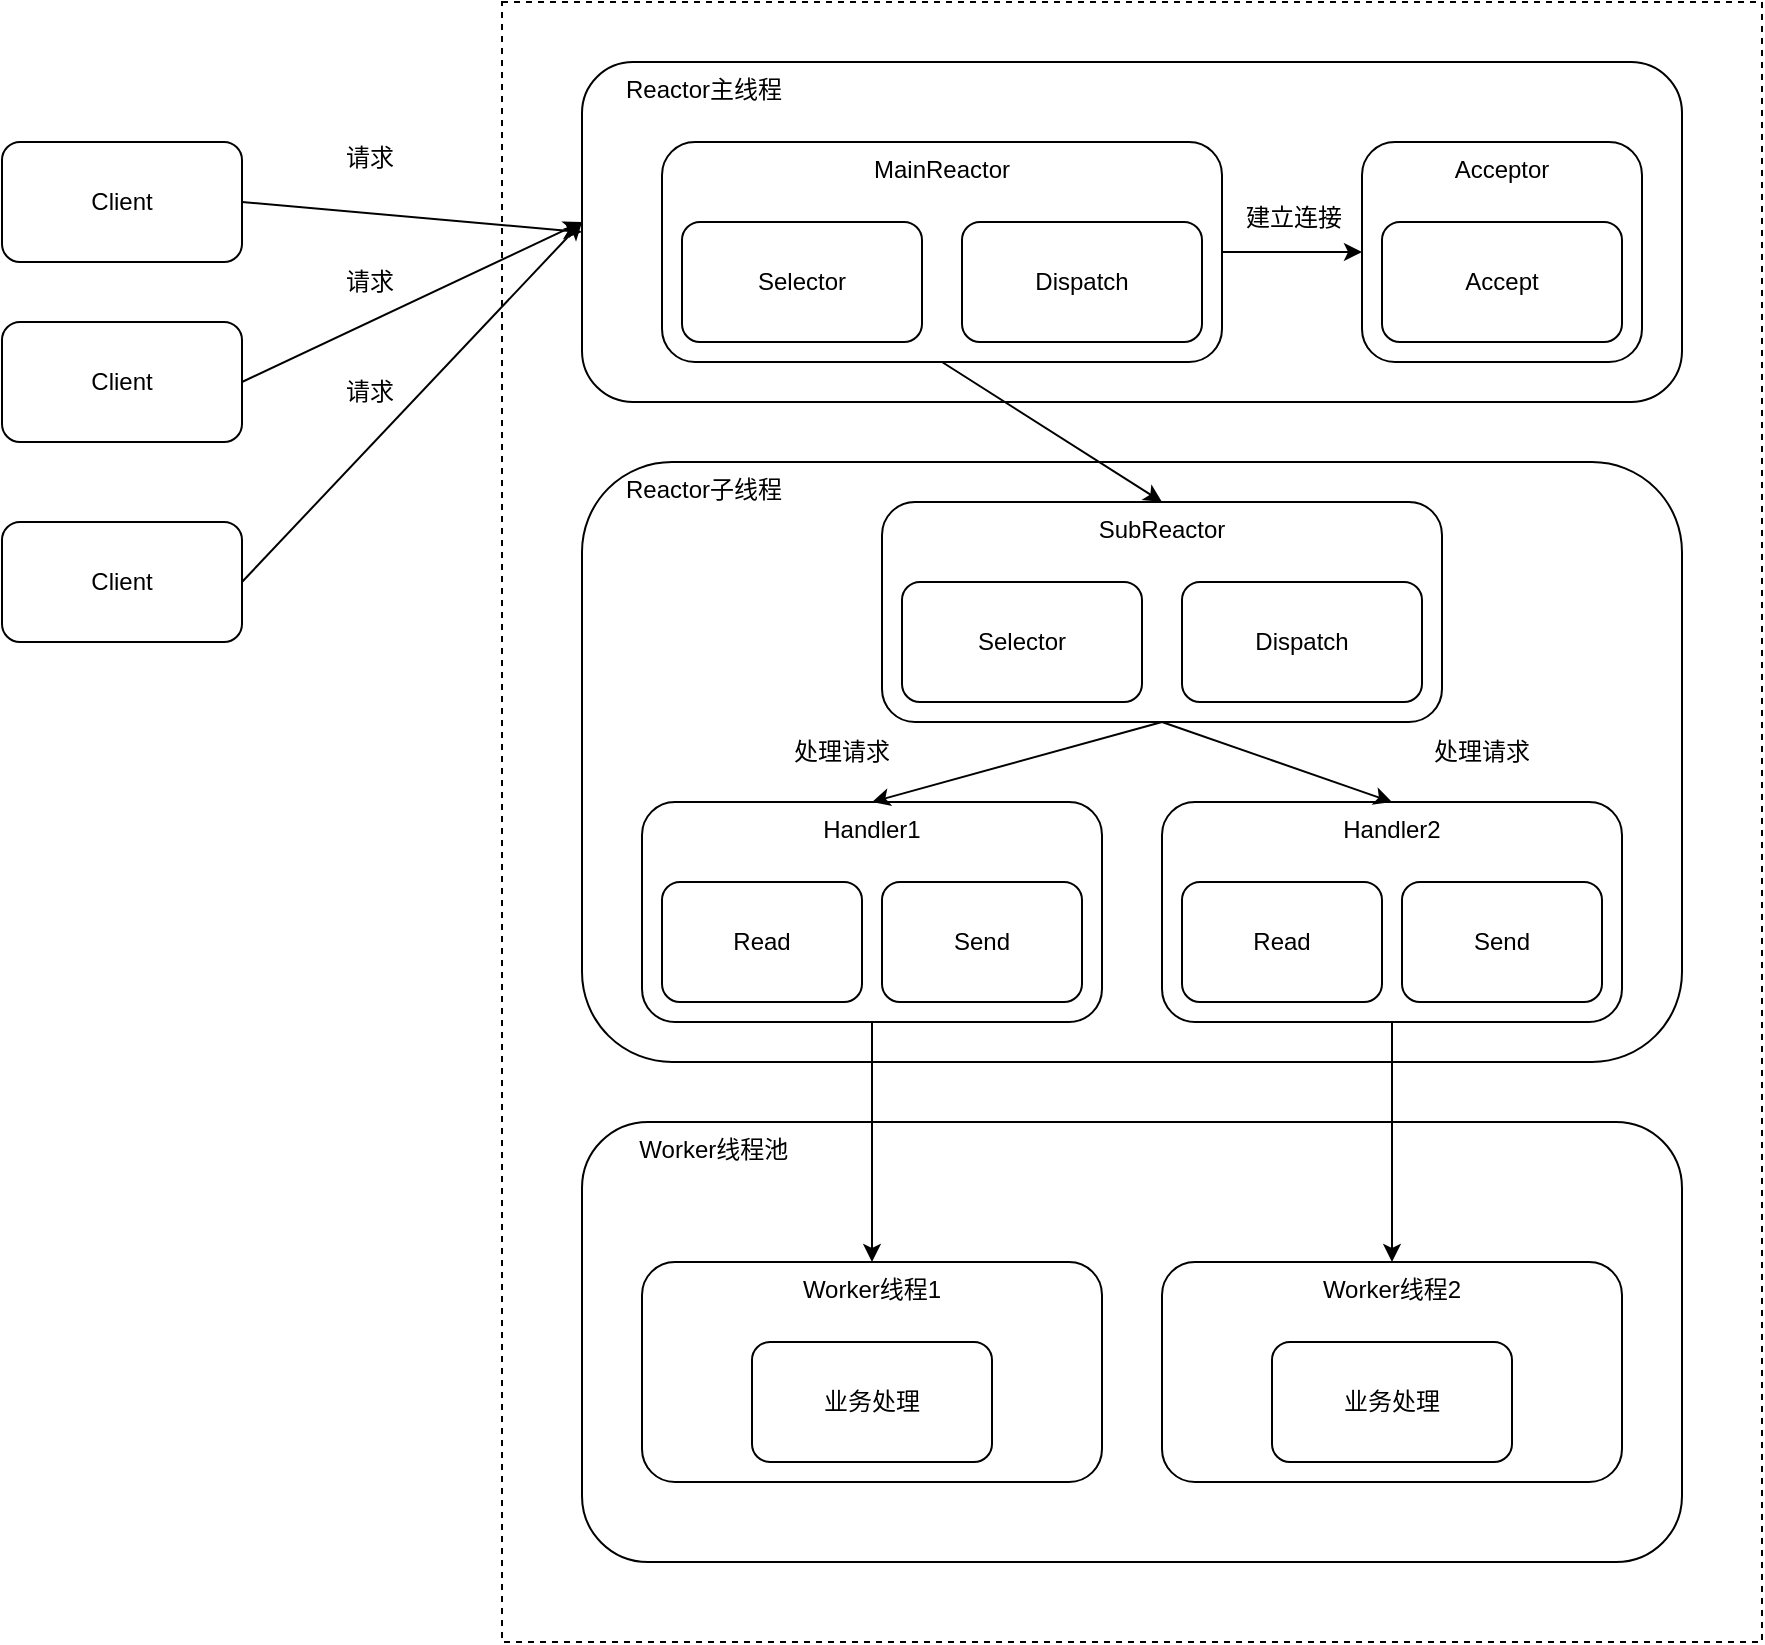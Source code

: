 <mxfile version="22.0.8" type="github">
  <diagram name="第 1 页" id="wLnerqmyWO842I0ShBnf">
    <mxGraphModel dx="1562" dy="854" grid="1" gridSize="10" guides="1" tooltips="1" connect="1" arrows="1" fold="1" page="1" pageScale="1" pageWidth="827" pageHeight="1169" math="0" shadow="0">
      <root>
        <mxCell id="0" />
        <mxCell id="1" parent="0" />
        <mxCell id="G_-L5LenKZ5gvCPRbsum-1" value="Client" style="rounded=1;whiteSpace=wrap;html=1;" vertex="1" parent="1">
          <mxGeometry x="260" y="180" width="120" height="60" as="geometry" />
        </mxCell>
        <mxCell id="G_-L5LenKZ5gvCPRbsum-2" value="Client" style="rounded=1;whiteSpace=wrap;html=1;" vertex="1" parent="1">
          <mxGeometry x="260" y="270" width="120" height="60" as="geometry" />
        </mxCell>
        <mxCell id="G_-L5LenKZ5gvCPRbsum-3" value="Client" style="rounded=1;whiteSpace=wrap;html=1;" vertex="1" parent="1">
          <mxGeometry x="260" y="370" width="120" height="60" as="geometry" />
        </mxCell>
        <mxCell id="G_-L5LenKZ5gvCPRbsum-4" value="" style="rounded=0;whiteSpace=wrap;html=1;dashed=1;" vertex="1" parent="1">
          <mxGeometry x="510" y="110" width="630" height="820" as="geometry" />
        </mxCell>
        <mxCell id="G_-L5LenKZ5gvCPRbsum-5" value="&amp;nbsp; &amp;nbsp; &amp;nbsp; Reactor主线程" style="rounded=1;whiteSpace=wrap;html=1;align=left;verticalAlign=top;" vertex="1" parent="1">
          <mxGeometry x="550" y="140" width="550" height="170" as="geometry" />
        </mxCell>
        <mxCell id="G_-L5LenKZ5gvCPRbsum-6" value="MainReactor" style="rounded=1;whiteSpace=wrap;html=1;verticalAlign=top;" vertex="1" parent="1">
          <mxGeometry x="590" y="180" width="280" height="110" as="geometry" />
        </mxCell>
        <mxCell id="G_-L5LenKZ5gvCPRbsum-7" value="Selector" style="rounded=1;whiteSpace=wrap;html=1;" vertex="1" parent="1">
          <mxGeometry x="600" y="220" width="120" height="60" as="geometry" />
        </mxCell>
        <mxCell id="G_-L5LenKZ5gvCPRbsum-8" value="Dispatch" style="rounded=1;whiteSpace=wrap;html=1;" vertex="1" parent="1">
          <mxGeometry x="740" y="220" width="120" height="60" as="geometry" />
        </mxCell>
        <mxCell id="G_-L5LenKZ5gvCPRbsum-9" value="Acceptor" style="rounded=1;whiteSpace=wrap;html=1;verticalAlign=top;" vertex="1" parent="1">
          <mxGeometry x="940" y="180" width="140" height="110" as="geometry" />
        </mxCell>
        <mxCell id="G_-L5LenKZ5gvCPRbsum-10" value="Accept" style="rounded=1;whiteSpace=wrap;html=1;" vertex="1" parent="1">
          <mxGeometry x="950" y="220" width="120" height="60" as="geometry" />
        </mxCell>
        <mxCell id="G_-L5LenKZ5gvCPRbsum-13" value="" style="endArrow=classic;html=1;rounded=0;entryX=0;entryY=0.5;entryDx=0;entryDy=0;exitX=1;exitY=0.5;exitDx=0;exitDy=0;" edge="1" parent="1" source="G_-L5LenKZ5gvCPRbsum-6" target="G_-L5LenKZ5gvCPRbsum-9">
          <mxGeometry width="50" height="50" relative="1" as="geometry">
            <mxPoint x="390" y="460" as="sourcePoint" />
            <mxPoint x="440" y="410" as="targetPoint" />
          </mxGeometry>
        </mxCell>
        <mxCell id="G_-L5LenKZ5gvCPRbsum-14" value="建立连接" style="text;html=1;strokeColor=none;fillColor=none;align=center;verticalAlign=middle;whiteSpace=wrap;rounded=0;" vertex="1" parent="1">
          <mxGeometry x="876" y="203" width="60" height="30" as="geometry" />
        </mxCell>
        <mxCell id="G_-L5LenKZ5gvCPRbsum-15" value="" style="endArrow=classic;html=1;rounded=0;entryX=0;entryY=0.5;entryDx=0;entryDy=0;exitX=1;exitY=0.5;exitDx=0;exitDy=0;" edge="1" parent="1" source="G_-L5LenKZ5gvCPRbsum-1" target="G_-L5LenKZ5gvCPRbsum-5">
          <mxGeometry width="50" height="50" relative="1" as="geometry">
            <mxPoint x="460" y="300" as="sourcePoint" />
            <mxPoint x="510" y="250" as="targetPoint" />
          </mxGeometry>
        </mxCell>
        <mxCell id="G_-L5LenKZ5gvCPRbsum-16" value="" style="endArrow=classic;html=1;rounded=0;exitX=1;exitY=0.5;exitDx=0;exitDy=0;" edge="1" parent="1" source="G_-L5LenKZ5gvCPRbsum-2">
          <mxGeometry width="50" height="50" relative="1" as="geometry">
            <mxPoint x="450" y="320" as="sourcePoint" />
            <mxPoint x="550" y="220" as="targetPoint" />
          </mxGeometry>
        </mxCell>
        <mxCell id="G_-L5LenKZ5gvCPRbsum-17" value="" style="endArrow=classic;html=1;rounded=0;exitX=1;exitY=0.5;exitDx=0;exitDy=0;" edge="1" parent="1" source="G_-L5LenKZ5gvCPRbsum-3">
          <mxGeometry width="50" height="50" relative="1" as="geometry">
            <mxPoint x="430" y="370" as="sourcePoint" />
            <mxPoint x="550" y="220" as="targetPoint" />
          </mxGeometry>
        </mxCell>
        <mxCell id="G_-L5LenKZ5gvCPRbsum-18" value="请求" style="text;html=1;strokeColor=none;fillColor=none;align=center;verticalAlign=middle;whiteSpace=wrap;rounded=0;" vertex="1" parent="1">
          <mxGeometry x="414" y="173" width="60" height="30" as="geometry" />
        </mxCell>
        <mxCell id="G_-L5LenKZ5gvCPRbsum-19" value="请求" style="text;html=1;strokeColor=none;fillColor=none;align=center;verticalAlign=middle;whiteSpace=wrap;rounded=0;" vertex="1" parent="1">
          <mxGeometry x="414" y="235" width="60" height="30" as="geometry" />
        </mxCell>
        <mxCell id="G_-L5LenKZ5gvCPRbsum-20" value="请求" style="text;html=1;strokeColor=none;fillColor=none;align=center;verticalAlign=middle;whiteSpace=wrap;rounded=0;" vertex="1" parent="1">
          <mxGeometry x="414" y="290" width="60" height="30" as="geometry" />
        </mxCell>
        <mxCell id="G_-L5LenKZ5gvCPRbsum-21" value="&amp;nbsp; &amp;nbsp; &amp;nbsp; Reactor子线程" style="rounded=1;whiteSpace=wrap;html=1;align=left;verticalAlign=top;" vertex="1" parent="1">
          <mxGeometry x="550" y="340" width="550" height="300" as="geometry" />
        </mxCell>
        <mxCell id="G_-L5LenKZ5gvCPRbsum-22" value="SubReactor" style="rounded=1;whiteSpace=wrap;html=1;verticalAlign=top;" vertex="1" parent="1">
          <mxGeometry x="700" y="360" width="280" height="110" as="geometry" />
        </mxCell>
        <mxCell id="G_-L5LenKZ5gvCPRbsum-23" value="Selector" style="rounded=1;whiteSpace=wrap;html=1;" vertex="1" parent="1">
          <mxGeometry x="710" y="400" width="120" height="60" as="geometry" />
        </mxCell>
        <mxCell id="G_-L5LenKZ5gvCPRbsum-24" value="Dispatch" style="rounded=1;whiteSpace=wrap;html=1;" vertex="1" parent="1">
          <mxGeometry x="850" y="400" width="120" height="60" as="geometry" />
        </mxCell>
        <mxCell id="G_-L5LenKZ5gvCPRbsum-25" value="Handler1" style="rounded=1;whiteSpace=wrap;html=1;verticalAlign=top;" vertex="1" parent="1">
          <mxGeometry x="580" y="510" width="230" height="110" as="geometry" />
        </mxCell>
        <mxCell id="G_-L5LenKZ5gvCPRbsum-26" value="Read" style="rounded=1;whiteSpace=wrap;html=1;" vertex="1" parent="1">
          <mxGeometry x="590" y="550" width="100" height="60" as="geometry" />
        </mxCell>
        <mxCell id="G_-L5LenKZ5gvCPRbsum-27" value="Send" style="rounded=1;whiteSpace=wrap;html=1;" vertex="1" parent="1">
          <mxGeometry x="700" y="550" width="100" height="60" as="geometry" />
        </mxCell>
        <mxCell id="G_-L5LenKZ5gvCPRbsum-37" value="Handler2" style="rounded=1;whiteSpace=wrap;html=1;verticalAlign=top;" vertex="1" parent="1">
          <mxGeometry x="840" y="510" width="230" height="110" as="geometry" />
        </mxCell>
        <mxCell id="G_-L5LenKZ5gvCPRbsum-38" value="Read" style="rounded=1;whiteSpace=wrap;html=1;" vertex="1" parent="1">
          <mxGeometry x="850" y="550" width="100" height="60" as="geometry" />
        </mxCell>
        <mxCell id="G_-L5LenKZ5gvCPRbsum-39" value="Send" style="rounded=1;whiteSpace=wrap;html=1;" vertex="1" parent="1">
          <mxGeometry x="960" y="550" width="100" height="60" as="geometry" />
        </mxCell>
        <mxCell id="G_-L5LenKZ5gvCPRbsum-40" value="" style="endArrow=classic;html=1;rounded=0;entryX=0.5;entryY=0;entryDx=0;entryDy=0;exitX=0.5;exitY=1;exitDx=0;exitDy=0;" edge="1" parent="1" source="G_-L5LenKZ5gvCPRbsum-22" target="G_-L5LenKZ5gvCPRbsum-25">
          <mxGeometry width="50" height="50" relative="1" as="geometry">
            <mxPoint x="400" y="590" as="sourcePoint" />
            <mxPoint x="450" y="540" as="targetPoint" />
          </mxGeometry>
        </mxCell>
        <mxCell id="G_-L5LenKZ5gvCPRbsum-41" value="" style="endArrow=classic;html=1;rounded=0;entryX=0.5;entryY=0;entryDx=0;entryDy=0;" edge="1" parent="1" target="G_-L5LenKZ5gvCPRbsum-37">
          <mxGeometry width="50" height="50" relative="1" as="geometry">
            <mxPoint x="840" y="470" as="sourcePoint" />
            <mxPoint x="390" y="570" as="targetPoint" />
          </mxGeometry>
        </mxCell>
        <mxCell id="G_-L5LenKZ5gvCPRbsum-42" value="处理请求" style="text;html=1;strokeColor=none;fillColor=none;align=center;verticalAlign=middle;whiteSpace=wrap;rounded=0;" vertex="1" parent="1">
          <mxGeometry x="650" y="470" width="60" height="30" as="geometry" />
        </mxCell>
        <mxCell id="G_-L5LenKZ5gvCPRbsum-43" value="处理请求" style="text;html=1;strokeColor=none;fillColor=none;align=center;verticalAlign=middle;whiteSpace=wrap;rounded=0;" vertex="1" parent="1">
          <mxGeometry x="970" y="470" width="60" height="30" as="geometry" />
        </mxCell>
        <mxCell id="G_-L5LenKZ5gvCPRbsum-44" value="" style="endArrow=classic;html=1;rounded=0;entryX=0.5;entryY=0;entryDx=0;entryDy=0;exitX=0.5;exitY=1;exitDx=0;exitDy=0;" edge="1" parent="1" source="G_-L5LenKZ5gvCPRbsum-6" target="G_-L5LenKZ5gvCPRbsum-22">
          <mxGeometry width="50" height="50" relative="1" as="geometry">
            <mxPoint x="470" y="410" as="sourcePoint" />
            <mxPoint x="520" y="360" as="targetPoint" />
          </mxGeometry>
        </mxCell>
        <mxCell id="G_-L5LenKZ5gvCPRbsum-45" value="&amp;nbsp; &amp;nbsp; &amp;nbsp; &amp;nbsp; Worker线程池" style="rounded=1;whiteSpace=wrap;html=1;align=left;verticalAlign=top;" vertex="1" parent="1">
          <mxGeometry x="550" y="670" width="550" height="220" as="geometry" />
        </mxCell>
        <mxCell id="G_-L5LenKZ5gvCPRbsum-46" value="Worker线程1" style="rounded=1;whiteSpace=wrap;html=1;verticalAlign=top;" vertex="1" parent="1">
          <mxGeometry x="580" y="740" width="230" height="110" as="geometry" />
        </mxCell>
        <mxCell id="G_-L5LenKZ5gvCPRbsum-47" value="Worker线程2" style="rounded=1;whiteSpace=wrap;html=1;verticalAlign=top;" vertex="1" parent="1">
          <mxGeometry x="840" y="740" width="230" height="110" as="geometry" />
        </mxCell>
        <mxCell id="G_-L5LenKZ5gvCPRbsum-48" value="业务处理" style="rounded=1;whiteSpace=wrap;html=1;" vertex="1" parent="1">
          <mxGeometry x="635" y="780" width="120" height="60" as="geometry" />
        </mxCell>
        <mxCell id="G_-L5LenKZ5gvCPRbsum-49" value="业务处理" style="rounded=1;whiteSpace=wrap;html=1;" vertex="1" parent="1">
          <mxGeometry x="895" y="780" width="120" height="60" as="geometry" />
        </mxCell>
        <mxCell id="G_-L5LenKZ5gvCPRbsum-50" value="" style="endArrow=classic;html=1;rounded=0;entryX=0.5;entryY=0;entryDx=0;entryDy=0;exitX=0.5;exitY=1;exitDx=0;exitDy=0;" edge="1" parent="1" source="G_-L5LenKZ5gvCPRbsum-25" target="G_-L5LenKZ5gvCPRbsum-46">
          <mxGeometry width="50" height="50" relative="1" as="geometry">
            <mxPoint x="660" y="740" as="sourcePoint" />
            <mxPoint x="710" y="690" as="targetPoint" />
          </mxGeometry>
        </mxCell>
        <mxCell id="G_-L5LenKZ5gvCPRbsum-51" value="" style="endArrow=classic;html=1;rounded=0;entryX=0.5;entryY=0;entryDx=0;entryDy=0;" edge="1" parent="1" source="G_-L5LenKZ5gvCPRbsum-37" target="G_-L5LenKZ5gvCPRbsum-47">
          <mxGeometry width="50" height="50" relative="1" as="geometry">
            <mxPoint x="420" y="750" as="sourcePoint" />
            <mxPoint x="470" y="700" as="targetPoint" />
          </mxGeometry>
        </mxCell>
      </root>
    </mxGraphModel>
  </diagram>
</mxfile>
